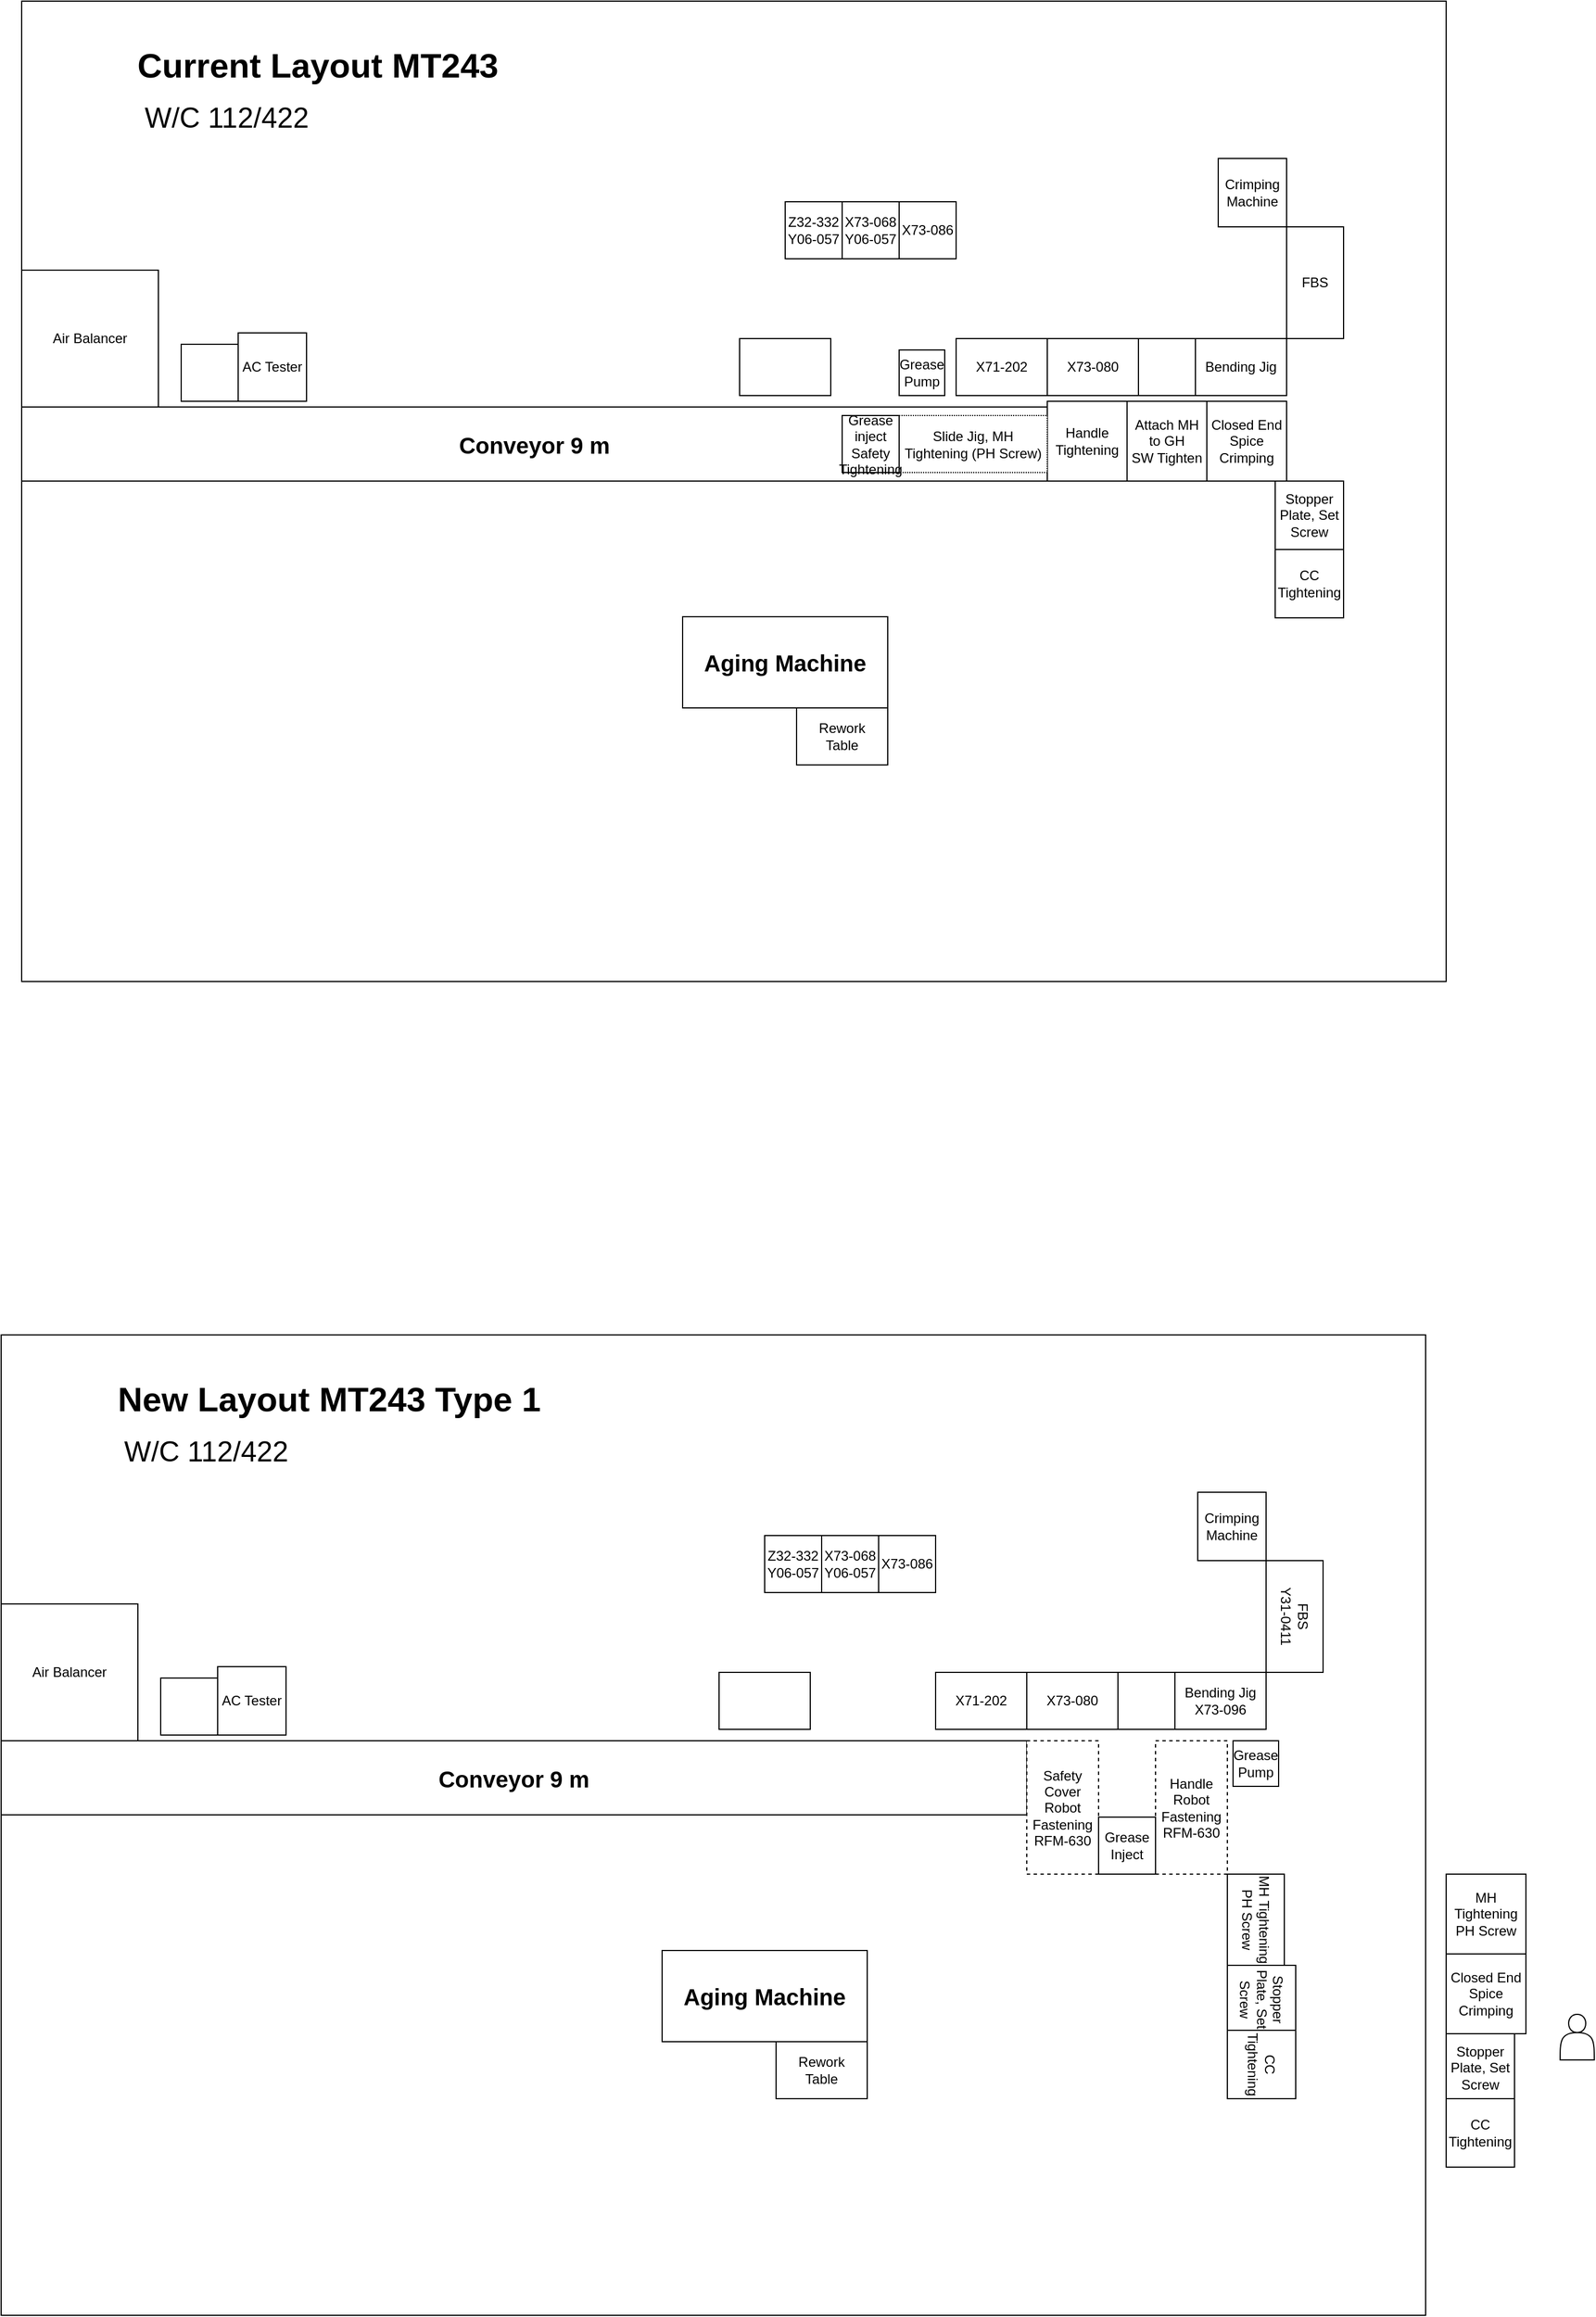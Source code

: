 <mxfile version="13.4.2" type="github" pages="2">
  <diagram id="wP9Wt2C_sTmRDWCd7HxM" name="Type1">
    <mxGraphModel grid="1" shadow="0" math="0" pageHeight="1169" pageWidth="1654" pageScale="1" page="1" fold="1" arrows="1" connect="1" tooltips="1" guides="1" gridSize="10" dy="400" dx="923">
      <root>
        <mxCell id="0" />
        <mxCell id="1" parent="0" />
        <mxCell id="Z4mGhJQoA359sYGt_ZBV-1" value="" parent="1" style="rounded=0;whiteSpace=wrap;html=1;" vertex="1">
          <mxGeometry as="geometry" y="154" x="220" width="1250" height="860" />
        </mxCell>
        <mxCell id="Z4mGhJQoA359sYGt_ZBV-2" value="&lt;b style=&quot;font-size: 20px&quot;&gt;&lt;font style=&quot;font-size: 20px&quot;&gt;Conveyor 9 m&lt;/font&gt;&lt;/b&gt;" parent="1" style="rounded=0;whiteSpace=wrap;html=1;" vertex="1">
          <mxGeometry as="geometry" y="510" x="220" width="900" height="65" />
        </mxCell>
        <mxCell id="Z4mGhJQoA359sYGt_ZBV-12" value="Handle Tightening" parent="1" style="rounded=0;whiteSpace=wrap;html=1;" vertex="1">
          <mxGeometry as="geometry" y="505" x="1120" width="70" height="70" />
        </mxCell>
        <mxCell id="Z4mGhJQoA359sYGt_ZBV-13" value="Attach MH to GH&lt;br&gt;SW Tighten" parent="1" style="rounded=0;whiteSpace=wrap;html=1;" vertex="1">
          <mxGeometry as="geometry" y="505" x="1190" width="70" height="70" />
        </mxCell>
        <mxCell id="Z4mGhJQoA359sYGt_ZBV-14" value="Closed End Spice Crimping" parent="1" style="rounded=0;whiteSpace=wrap;html=1;" vertex="1">
          <mxGeometry as="geometry" y="505" x="1260" width="70" height="70" />
        </mxCell>
        <mxCell id="Z4mGhJQoA359sYGt_ZBV-18" value="Stopper Plate, Set Screw" parent="1" style="rounded=0;whiteSpace=wrap;html=1;" vertex="1">
          <mxGeometry as="geometry" y="575" x="1320" width="60" height="60" />
        </mxCell>
        <mxCell id="Z4mGhJQoA359sYGt_ZBV-19" value="CC Tightening" parent="1" style="rounded=0;whiteSpace=wrap;html=1;" vertex="1">
          <mxGeometry as="geometry" y="635" x="1320" width="60" height="60" />
        </mxCell>
        <mxCell id="Z4mGhJQoA359sYGt_ZBV-20" value="&lt;b style=&quot;font-size: 30px&quot;&gt;&lt;font style=&quot;font-size: 30px&quot;&gt;Current Layout MT243&lt;/font&gt;&lt;/b&gt;" parent="1" style="text;html=1;strokeColor=none;fillColor=none;align=center;verticalAlign=middle;whiteSpace=wrap;rounded=0;" vertex="1">
          <mxGeometry as="geometry" y="180" x="250" width="460" height="60" />
        </mxCell>
        <mxCell id="Z4mGhJQoA359sYGt_ZBV-21" value="&lt;font style=&quot;font-size: 20px&quot;&gt;&lt;b&gt;Aging Machine&lt;/b&gt;&lt;/font&gt;" parent="1" style="rounded=0;whiteSpace=wrap;html=1;" vertex="1">
          <mxGeometry as="geometry" y="694" x="800" width="180" height="80" />
        </mxCell>
        <mxCell id="Z4mGhJQoA359sYGt_ZBV-22" value="&lt;font style=&quot;font-size: 25px&quot;&gt;W/C 112/422&lt;/font&gt;" parent="1" style="text;html=1;strokeColor=none;fillColor=none;align=center;verticalAlign=middle;whiteSpace=wrap;rounded=0;" vertex="1">
          <mxGeometry as="geometry" y="240" x="260" width="280" height="30" />
        </mxCell>
        <mxCell id="Z4mGhJQoA359sYGt_ZBV-26" value="X73-080" parent="1" style="rounded=0;whiteSpace=wrap;html=1;" vertex="1">
          <mxGeometry as="geometry" y="450" x="1120" width="80" height="50" />
        </mxCell>
        <mxCell id="Z4mGhJQoA359sYGt_ZBV-27" value="" parent="1" style="rounded=0;whiteSpace=wrap;html=1;" vertex="1">
          <mxGeometry as="geometry" y="450" x="1200" width="50" height="50" />
        </mxCell>
        <mxCell id="Z4mGhJQoA359sYGt_ZBV-28" value="Bending Jig" parent="1" style="rounded=0;whiteSpace=wrap;html=1;" vertex="1">
          <mxGeometry as="geometry" y="450" x="1250" width="80" height="50" />
        </mxCell>
        <mxCell id="Z4mGhJQoA359sYGt_ZBV-31" value="FBS" parent="1" style="rounded=0;whiteSpace=wrap;html=1;" vertex="1">
          <mxGeometry as="geometry" y="352" x="1330" width="50" height="98" />
        </mxCell>
        <mxCell id="Z4mGhJQoA359sYGt_ZBV-32" value="Crimping&lt;br&gt;Machine" parent="1" style="rounded=0;whiteSpace=wrap;html=1;" vertex="1">
          <mxGeometry as="geometry" y="292" x="1270" width="60" height="60" />
        </mxCell>
        <mxCell id="Z4mGhJQoA359sYGt_ZBV-33" value="X71-202" parent="1" style="rounded=0;whiteSpace=wrap;html=1;" vertex="1">
          <mxGeometry as="geometry" y="450" x="1040" width="80" height="50" />
        </mxCell>
        <mxCell id="Z4mGhJQoA359sYGt_ZBV-34" value="Grease Pump" parent="1" style="rounded=0;whiteSpace=wrap;html=1;" vertex="1">
          <mxGeometry as="geometry" y="460" x="990" width="40" height="40" />
        </mxCell>
        <mxCell id="Z4mGhJQoA359sYGt_ZBV-35" value="Rework&lt;br&gt;Table" parent="1" style="rounded=0;whiteSpace=wrap;html=1;" vertex="1">
          <mxGeometry as="geometry" y="774" x="900" width="80" height="50" />
        </mxCell>
        <mxCell id="Z4mGhJQoA359sYGt_ZBV-36" value="Air Balancer" parent="1" style="rounded=0;whiteSpace=wrap;html=1;" vertex="1">
          <mxGeometry as="geometry" y="390" x="220" width="120" height="120" />
        </mxCell>
        <mxCell id="Z4mGhJQoA359sYGt_ZBV-37" value="" parent="1" style="rounded=0;whiteSpace=wrap;html=1;" vertex="1">
          <mxGeometry as="geometry" y="455" x="360" width="50" height="50" />
        </mxCell>
        <mxCell id="Z4mGhJQoA359sYGt_ZBV-38" value="AC Tester" parent="1" style="rounded=0;whiteSpace=wrap;html=1;" vertex="1">
          <mxGeometry as="geometry" y="445" x="410" width="60" height="60" />
        </mxCell>
        <mxCell id="Z4mGhJQoA359sYGt_ZBV-39" value="X73-086" parent="1" style="rounded=0;whiteSpace=wrap;html=1;" vertex="1">
          <mxGeometry as="geometry" y="330" x="990" width="50" height="50" />
        </mxCell>
        <mxCell id="Z4mGhJQoA359sYGt_ZBV-40" value="X73-068&lt;br&gt;Y06-057" parent="1" style="rounded=0;whiteSpace=wrap;html=1;" vertex="1">
          <mxGeometry as="geometry" y="330" x="940" width="50" height="50" />
        </mxCell>
        <mxCell id="Z4mGhJQoA359sYGt_ZBV-41" value="Z32-332&lt;br&gt;Y06-057" parent="1" style="rounded=0;whiteSpace=wrap;html=1;" vertex="1">
          <mxGeometry as="geometry" y="330" x="890" width="50" height="50" />
        </mxCell>
        <mxCell id="Z4mGhJQoA359sYGt_ZBV-42" value="" parent="1" style="rounded=0;whiteSpace=wrap;html=1;" vertex="1">
          <mxGeometry as="geometry" y="450" x="850" width="80" height="50" />
        </mxCell>
        <mxCell id="Z4mGhJQoA359sYGt_ZBV-43" value="" parent="1" style="rounded=0;whiteSpace=wrap;html=1;" vertex="1">
          <mxGeometry as="geometry" y="1324" x="202" width="1250" height="860" />
        </mxCell>
        <mxCell id="Z4mGhJQoA359sYGt_ZBV-44" value="&lt;b style=&quot;font-size: 20px&quot;&gt;&lt;font style=&quot;font-size: 20px&quot;&gt;Conveyor 9 m&lt;/font&gt;&lt;/b&gt;" parent="1" style="rounded=0;whiteSpace=wrap;html=1;" vertex="1">
          <mxGeometry as="geometry" y="1680" x="202" width="900" height="65" />
        </mxCell>
        <mxCell id="Z4mGhJQoA359sYGt_ZBV-46" value="MH Tightening PH Screw" parent="1" style="rounded=0;whiteSpace=wrap;html=1;" vertex="1">
          <mxGeometry as="geometry" y="1797" x="1470" width="70" height="70" />
        </mxCell>
        <mxCell id="Z4mGhJQoA359sYGt_ZBV-47" value="Closed End Spice Crimping" parent="1" style="rounded=0;whiteSpace=wrap;html=1;" vertex="1">
          <mxGeometry as="geometry" y="1867" x="1470" width="70" height="70" />
        </mxCell>
        <mxCell id="Z4mGhJQoA359sYGt_ZBV-48" value="Stopper Plate, Set Screw" parent="1" style="rounded=0;whiteSpace=wrap;html=1;" vertex="1">
          <mxGeometry as="geometry" y="1937" x="1470" width="60" height="60" />
        </mxCell>
        <mxCell id="Z4mGhJQoA359sYGt_ZBV-49" value="CC Tightening" parent="1" style="rounded=0;whiteSpace=wrap;html=1;" vertex="1">
          <mxGeometry as="geometry" y="1994" x="1470" width="60" height="60" />
        </mxCell>
        <mxCell id="Z4mGhJQoA359sYGt_ZBV-50" value="&lt;b style=&quot;font-size: 30px&quot;&gt;&lt;font style=&quot;font-size: 30px&quot;&gt;New Layout MT243 Type 1&lt;/font&gt;&lt;/b&gt;" parent="1" style="text;html=1;strokeColor=none;fillColor=none;align=center;verticalAlign=middle;whiteSpace=wrap;rounded=0;" vertex="1">
          <mxGeometry as="geometry" y="1350" x="260" width="460" height="60" />
        </mxCell>
        <mxCell id="Z4mGhJQoA359sYGt_ZBV-51" value="&lt;font style=&quot;font-size: 20px&quot;&gt;&lt;b&gt;Aging Machine&lt;/b&gt;&lt;/font&gt;" parent="1" style="rounded=0;whiteSpace=wrap;html=1;" vertex="1">
          <mxGeometry as="geometry" y="1864" x="782" width="180" height="80" />
        </mxCell>
        <mxCell id="Z4mGhJQoA359sYGt_ZBV-52" value="&lt;font style=&quot;font-size: 25px&quot;&gt;W/C 112/422&lt;/font&gt;" parent="1" style="text;html=1;strokeColor=none;fillColor=none;align=center;verticalAlign=middle;whiteSpace=wrap;rounded=0;" vertex="1">
          <mxGeometry as="geometry" y="1410" x="242" width="280" height="30" />
        </mxCell>
        <mxCell id="Z4mGhJQoA359sYGt_ZBV-53" value="X73-080" parent="1" style="rounded=0;whiteSpace=wrap;html=1;" vertex="1">
          <mxGeometry as="geometry" y="1620" x="1102" width="80" height="50" />
        </mxCell>
        <mxCell id="Z4mGhJQoA359sYGt_ZBV-54" value="" parent="1" style="rounded=0;whiteSpace=wrap;html=1;" vertex="1">
          <mxGeometry as="geometry" y="1620" x="1182" width="50" height="50" />
        </mxCell>
        <mxCell id="Z4mGhJQoA359sYGt_ZBV-55" value="Bending Jig&lt;br&gt;X73-096" parent="1" style="rounded=0;whiteSpace=wrap;html=1;" vertex="1">
          <mxGeometry as="geometry" y="1620" x="1232" width="80" height="50" />
        </mxCell>
        <mxCell id="Z4mGhJQoA359sYGt_ZBV-56" value="FBS&lt;br&gt;Y31-0411" parent="1" style="rounded=0;whiteSpace=wrap;html=1;horizontal=0;direction=west;rotation=-180;" vertex="1">
          <mxGeometry as="geometry" y="1522" x="1312" width="50" height="98" />
        </mxCell>
        <mxCell id="Z4mGhJQoA359sYGt_ZBV-57" value="Crimping&lt;br&gt;Machine" parent="1" style="rounded=0;whiteSpace=wrap;html=1;" vertex="1">
          <mxGeometry as="geometry" y="1462" x="1252" width="60" height="60" />
        </mxCell>
        <mxCell id="Z4mGhJQoA359sYGt_ZBV-58" value="X71-202" parent="1" style="rounded=0;whiteSpace=wrap;html=1;" vertex="1">
          <mxGeometry as="geometry" y="1620" x="1022" width="80" height="50" />
        </mxCell>
        <mxCell id="Z4mGhJQoA359sYGt_ZBV-59" value="Grease Pump" parent="1" style="rounded=0;whiteSpace=wrap;html=1;" vertex="1">
          <mxGeometry as="geometry" y="1680" x="1283" width="40" height="40" />
        </mxCell>
        <mxCell id="Z4mGhJQoA359sYGt_ZBV-60" value="Rework&lt;br&gt;Table" parent="1" style="rounded=0;whiteSpace=wrap;html=1;" vertex="1">
          <mxGeometry as="geometry" y="1944" x="882" width="80" height="50" />
        </mxCell>
        <mxCell id="Z4mGhJQoA359sYGt_ZBV-61" value="Air Balancer" parent="1" style="rounded=0;whiteSpace=wrap;html=1;" vertex="1">
          <mxGeometry as="geometry" y="1560" x="202" width="120" height="120" />
        </mxCell>
        <mxCell id="Z4mGhJQoA359sYGt_ZBV-62" value="" parent="1" style="rounded=0;whiteSpace=wrap;html=1;" vertex="1">
          <mxGeometry as="geometry" y="1625" x="342" width="50" height="50" />
        </mxCell>
        <mxCell id="Z4mGhJQoA359sYGt_ZBV-63" value="AC Tester" parent="1" style="rounded=0;whiteSpace=wrap;html=1;" vertex="1">
          <mxGeometry as="geometry" y="1615" x="392" width="60" height="60" />
        </mxCell>
        <mxCell id="Z4mGhJQoA359sYGt_ZBV-64" value="X73-086" parent="1" style="rounded=0;whiteSpace=wrap;html=1;" vertex="1">
          <mxGeometry as="geometry" y="1500" x="972" width="50" height="50" />
        </mxCell>
        <mxCell id="Z4mGhJQoA359sYGt_ZBV-65" value="X73-068&lt;br&gt;Y06-057" parent="1" style="rounded=0;whiteSpace=wrap;html=1;" vertex="1">
          <mxGeometry as="geometry" y="1500" x="922" width="50" height="50" />
        </mxCell>
        <mxCell id="Z4mGhJQoA359sYGt_ZBV-66" value="Z32-332&lt;br&gt;Y06-057" parent="1" style="rounded=0;whiteSpace=wrap;html=1;" vertex="1">
          <mxGeometry as="geometry" y="1500" x="872" width="50" height="50" />
        </mxCell>
        <mxCell id="Z4mGhJQoA359sYGt_ZBV-67" value="" parent="1" style="rounded=0;whiteSpace=wrap;html=1;" vertex="1">
          <mxGeometry as="geometry" y="1620" x="832" width="80" height="50" />
        </mxCell>
        <mxCell id="Z4mGhJQoA359sYGt_ZBV-68" value="Slide Jig, MH Tightening (PH Screw)" parent="1" style="rounded=0;whiteSpace=wrap;html=1;dashed=1;dashPattern=1 1;" vertex="1">
          <mxGeometry as="geometry" y="517.5" x="990" width="130" height="50" />
        </mxCell>
        <mxCell id="Z4mGhJQoA359sYGt_ZBV-69" value="Grease inject&lt;br&gt;Safety Tightening" parent="1" style="rounded=0;whiteSpace=wrap;html=1;" vertex="1">
          <mxGeometry as="geometry" y="517.5" x="940" width="50" height="50" />
        </mxCell>
        <mxCell id="Z4mGhJQoA359sYGt_ZBV-70" value="Safety Cover Robot Fastening&lt;br&gt;RFM-630" parent="1" style="rounded=0;whiteSpace=wrap;html=1;dashed=1;" vertex="1">
          <mxGeometry as="geometry" y="1680" x="1102" width="63" height="117" />
        </mxCell>
        <mxCell id="Z4mGhJQoA359sYGt_ZBV-71" value="Handle Robot Fastening&lt;br&gt;RFM-630" parent="1" style="rounded=0;whiteSpace=wrap;html=1;dashed=1;" vertex="1">
          <mxGeometry as="geometry" y="1680" x="1215" width="63" height="117" />
        </mxCell>
        <mxCell id="Z4mGhJQoA359sYGt_ZBV-73" value="Grease Inject" parent="1" style="rounded=0;whiteSpace=wrap;html=1;" vertex="1">
          <mxGeometry as="geometry" y="1747" x="1165" width="50" height="50" />
        </mxCell>
        <mxCell id="Z4mGhJQoA359sYGt_ZBV-74" value="MH Tightening PH Screw" parent="1" style="rounded=0;whiteSpace=wrap;html=1;horizontal=0;rotation=-180;" vertex="1">
          <mxGeometry as="geometry" y="1797" x="1278" width="50" height="80" />
        </mxCell>
        <mxCell id="Z4mGhJQoA359sYGt_ZBV-75" value="Stopper Plate, Set Screw" parent="1" style="rounded=0;whiteSpace=wrap;html=1;horizontal=0;rotation=-180;" vertex="1">
          <mxGeometry as="geometry" y="1877" x="1278" width="60" height="60" />
        </mxCell>
        <mxCell id="Z4mGhJQoA359sYGt_ZBV-76" value="CC Tightening" parent="1" style="rounded=0;whiteSpace=wrap;html=1;rotation=90;" vertex="1">
          <mxGeometry as="geometry" y="1934" x="1278" width="60" height="60" />
        </mxCell>
        <mxCell id="TIjWBcZxxkn8RTLqRkM--8" value="&lt;p&gt;&lt;/p&gt;" parent="1" style="shape=actor;whiteSpace=wrap;html=1;labelBackgroundColor=#ffffff;" vertex="1">
          <mxGeometry as="geometry" y="1920" x="1570" width="30" height="40" />
        </mxCell>
      </root>
    </mxGraphModel>
  </diagram>
  <diagram id="izgfxLH8xO1u5AOSjWYO" name="Type2">
    <mxGraphModel grid="1" shadow="0" math="0" pageHeight="1169" pageWidth="1654" pageScale="1" page="1" fold="1" arrows="1" connect="1" tooltips="1" guides="1" gridSize="10" dy="960" dx="1736">
      <root>
        <mxCell id="rjMm0WBHa0wTtVOh-sou-0" />
        <mxCell id="rjMm0WBHa0wTtVOh-sou-1" parent="rjMm0WBHa0wTtVOh-sou-0" />
        <mxCell id="rjMm0WBHa0wTtVOh-sou-2" value="" parent="rjMm0WBHa0wTtVOh-sou-1" style="rounded=0;whiteSpace=wrap;html=1;" vertex="1">
          <mxGeometry as="geometry" y="154" x="220" width="1250" height="860" />
        </mxCell>
        <mxCell id="rjMm0WBHa0wTtVOh-sou-3" value="&lt;b style=&quot;font-size: 20px&quot;&gt;&lt;font style=&quot;font-size: 20px&quot;&gt;Conveyor 9 m&lt;/font&gt;&lt;/b&gt;" parent="rjMm0WBHa0wTtVOh-sou-1" style="rounded=0;whiteSpace=wrap;html=1;" vertex="1">
          <mxGeometry as="geometry" y="510" x="220" width="900" height="65" />
        </mxCell>
        <mxCell id="rjMm0WBHa0wTtVOh-sou-4" value="Handle Tightening" parent="rjMm0WBHa0wTtVOh-sou-1" style="rounded=0;whiteSpace=wrap;html=1;" vertex="1">
          <mxGeometry as="geometry" y="505" x="1120" width="70" height="70" />
        </mxCell>
        <mxCell id="rjMm0WBHa0wTtVOh-sou-5" value="Attach MH to GH&lt;br&gt;SW Tighten" parent="rjMm0WBHa0wTtVOh-sou-1" style="rounded=0;whiteSpace=wrap;html=1;" vertex="1">
          <mxGeometry as="geometry" y="505" x="1190" width="70" height="70" />
        </mxCell>
        <mxCell id="rjMm0WBHa0wTtVOh-sou-6" value="Closed End Spice Crimping" parent="rjMm0WBHa0wTtVOh-sou-1" style="rounded=0;whiteSpace=wrap;html=1;" vertex="1">
          <mxGeometry as="geometry" y="505" x="1260" width="70" height="70" />
        </mxCell>
        <mxCell id="rjMm0WBHa0wTtVOh-sou-7" value="Stopper Plate, Set Screw" parent="rjMm0WBHa0wTtVOh-sou-1" style="rounded=0;whiteSpace=wrap;html=1;" vertex="1">
          <mxGeometry as="geometry" y="575" x="1320" width="60" height="60" />
        </mxCell>
        <mxCell id="rjMm0WBHa0wTtVOh-sou-8" value="CC Tightening" parent="rjMm0WBHa0wTtVOh-sou-1" style="rounded=0;whiteSpace=wrap;html=1;" vertex="1">
          <mxGeometry as="geometry" y="635" x="1320" width="60" height="60" />
        </mxCell>
        <mxCell id="rjMm0WBHa0wTtVOh-sou-9" value="&lt;b style=&quot;font-size: 30px&quot;&gt;&lt;font style=&quot;font-size: 30px&quot;&gt;Current Layout MT243&lt;/font&gt;&lt;/b&gt;" parent="rjMm0WBHa0wTtVOh-sou-1" style="text;html=1;strokeColor=none;fillColor=none;align=center;verticalAlign=middle;whiteSpace=wrap;rounded=0;" vertex="1">
          <mxGeometry as="geometry" y="180" x="250" width="460" height="60" />
        </mxCell>
        <mxCell id="rjMm0WBHa0wTtVOh-sou-10" value="&lt;font style=&quot;font-size: 20px&quot;&gt;&lt;b&gt;Aging Machine&lt;/b&gt;&lt;/font&gt;" parent="rjMm0WBHa0wTtVOh-sou-1" style="rounded=0;whiteSpace=wrap;html=1;" vertex="1">
          <mxGeometry as="geometry" y="694" x="800" width="180" height="80" />
        </mxCell>
        <mxCell id="rjMm0WBHa0wTtVOh-sou-11" value="&lt;font style=&quot;font-size: 25px&quot;&gt;W/C 112/422&lt;/font&gt;" parent="rjMm0WBHa0wTtVOh-sou-1" style="text;html=1;strokeColor=none;fillColor=none;align=center;verticalAlign=middle;whiteSpace=wrap;rounded=0;" vertex="1">
          <mxGeometry as="geometry" y="240" x="260" width="280" height="30" />
        </mxCell>
        <mxCell id="rjMm0WBHa0wTtVOh-sou-12" value="X73-080" parent="rjMm0WBHa0wTtVOh-sou-1" style="rounded=0;whiteSpace=wrap;html=1;" vertex="1">
          <mxGeometry as="geometry" y="450" x="1120" width="80" height="50" />
        </mxCell>
        <mxCell id="rjMm0WBHa0wTtVOh-sou-13" value="" parent="rjMm0WBHa0wTtVOh-sou-1" style="rounded=0;whiteSpace=wrap;html=1;" vertex="1">
          <mxGeometry as="geometry" y="450" x="1200" width="50" height="50" />
        </mxCell>
        <mxCell id="rjMm0WBHa0wTtVOh-sou-14" value="Bending Jig" parent="rjMm0WBHa0wTtVOh-sou-1" style="rounded=0;whiteSpace=wrap;html=1;" vertex="1">
          <mxGeometry as="geometry" y="450" x="1250" width="80" height="50" />
        </mxCell>
        <mxCell id="rjMm0WBHa0wTtVOh-sou-15" value="FBS" parent="rjMm0WBHa0wTtVOh-sou-1" style="rounded=0;whiteSpace=wrap;html=1;" vertex="1">
          <mxGeometry as="geometry" y="352" x="1330" width="50" height="98" />
        </mxCell>
        <mxCell id="rjMm0WBHa0wTtVOh-sou-16" value="Crimping&lt;br&gt;Machine" parent="rjMm0WBHa0wTtVOh-sou-1" style="rounded=0;whiteSpace=wrap;html=1;" vertex="1">
          <mxGeometry as="geometry" y="292" x="1270" width="60" height="60" />
        </mxCell>
        <mxCell id="rjMm0WBHa0wTtVOh-sou-17" value="X71-202" parent="rjMm0WBHa0wTtVOh-sou-1" style="rounded=0;whiteSpace=wrap;html=1;" vertex="1">
          <mxGeometry as="geometry" y="450" x="1040" width="80" height="50" />
        </mxCell>
        <mxCell id="rjMm0WBHa0wTtVOh-sou-18" value="Grease Pump" parent="rjMm0WBHa0wTtVOh-sou-1" style="rounded=0;whiteSpace=wrap;html=1;" vertex="1">
          <mxGeometry as="geometry" y="460" x="990" width="40" height="40" />
        </mxCell>
        <mxCell id="rjMm0WBHa0wTtVOh-sou-19" value="Rework&lt;br&gt;Table" parent="rjMm0WBHa0wTtVOh-sou-1" style="rounded=0;whiteSpace=wrap;html=1;" vertex="1">
          <mxGeometry as="geometry" y="774" x="900" width="80" height="50" />
        </mxCell>
        <mxCell id="rjMm0WBHa0wTtVOh-sou-20" value="Air Balancer" parent="rjMm0WBHa0wTtVOh-sou-1" style="rounded=0;whiteSpace=wrap;html=1;" vertex="1">
          <mxGeometry as="geometry" y="390" x="220" width="120" height="120" />
        </mxCell>
        <mxCell id="rjMm0WBHa0wTtVOh-sou-21" value="" parent="rjMm0WBHa0wTtVOh-sou-1" style="rounded=0;whiteSpace=wrap;html=1;" vertex="1">
          <mxGeometry as="geometry" y="455" x="360" width="50" height="50" />
        </mxCell>
        <mxCell id="rjMm0WBHa0wTtVOh-sou-22" value="AC Tester" parent="rjMm0WBHa0wTtVOh-sou-1" style="rounded=0;whiteSpace=wrap;html=1;" vertex="1">
          <mxGeometry as="geometry" y="445" x="410" width="60" height="60" />
        </mxCell>
        <mxCell id="rjMm0WBHa0wTtVOh-sou-23" value="X73-086" parent="rjMm0WBHa0wTtVOh-sou-1" style="rounded=0;whiteSpace=wrap;html=1;" vertex="1">
          <mxGeometry as="geometry" y="330" x="990" width="50" height="50" />
        </mxCell>
        <mxCell id="rjMm0WBHa0wTtVOh-sou-24" value="X73-068&lt;br&gt;Y06-057" parent="rjMm0WBHa0wTtVOh-sou-1" style="rounded=0;whiteSpace=wrap;html=1;" vertex="1">
          <mxGeometry as="geometry" y="330" x="940" width="50" height="50" />
        </mxCell>
        <mxCell id="rjMm0WBHa0wTtVOh-sou-25" value="Z32-332&lt;br&gt;Y06-057" parent="rjMm0WBHa0wTtVOh-sou-1" style="rounded=0;whiteSpace=wrap;html=1;" vertex="1">
          <mxGeometry as="geometry" y="330" x="890" width="50" height="50" />
        </mxCell>
        <mxCell id="rjMm0WBHa0wTtVOh-sou-26" value="" parent="rjMm0WBHa0wTtVOh-sou-1" style="rounded=0;whiteSpace=wrap;html=1;" vertex="1">
          <mxGeometry as="geometry" y="450" x="850" width="80" height="50" />
        </mxCell>
        <mxCell id="rjMm0WBHa0wTtVOh-sou-27" value="" parent="rjMm0WBHa0wTtVOh-sou-1" style="rounded=0;whiteSpace=wrap;html=1;" vertex="1">
          <mxGeometry as="geometry" y="1324" x="202" width="1250" height="860" />
        </mxCell>
        <mxCell id="rjMm0WBHa0wTtVOh-sou-28" value="&lt;b style=&quot;font-size: 20px&quot;&gt;&lt;font style=&quot;font-size: 20px&quot;&gt;Conveyor 9 m&lt;/font&gt;&lt;/b&gt;" parent="rjMm0WBHa0wTtVOh-sou-1" style="rounded=0;whiteSpace=wrap;html=1;" vertex="1">
          <mxGeometry as="geometry" y="1680" x="202" width="900" height="65" />
        </mxCell>
        <mxCell id="rjMm0WBHa0wTtVOh-sou-29" value="MH Tightening PH Screw" parent="rjMm0WBHa0wTtVOh-sou-1" style="rounded=0;whiteSpace=wrap;html=1;" vertex="1">
          <mxGeometry as="geometry" y="1797" x="1470" width="70" height="70" />
        </mxCell>
        <mxCell id="rjMm0WBHa0wTtVOh-sou-30" value="Closed End Spice Crimping" parent="rjMm0WBHa0wTtVOh-sou-1" style="rounded=0;whiteSpace=wrap;html=1;" vertex="1">
          <mxGeometry as="geometry" y="1867" x="1470" width="70" height="70" />
        </mxCell>
        <mxCell id="rjMm0WBHa0wTtVOh-sou-31" value="Stopper Plate, Set Screw" parent="rjMm0WBHa0wTtVOh-sou-1" style="rounded=0;whiteSpace=wrap;html=1;" vertex="1">
          <mxGeometry as="geometry" y="1937" x="1470" width="60" height="60" />
        </mxCell>
        <mxCell id="rjMm0WBHa0wTtVOh-sou-32" value="CC Tightening" parent="rjMm0WBHa0wTtVOh-sou-1" style="rounded=0;whiteSpace=wrap;html=1;" vertex="1">
          <mxGeometry as="geometry" y="1994" x="1470" width="60" height="60" />
        </mxCell>
        <mxCell id="rjMm0WBHa0wTtVOh-sou-33" value="&lt;b style=&quot;font-size: 30px&quot;&gt;&lt;font style=&quot;font-size: 30px&quot;&gt;New Layout MT243 Type 2&lt;/font&gt;&lt;/b&gt;" parent="rjMm0WBHa0wTtVOh-sou-1" style="text;html=1;strokeColor=none;fillColor=none;align=center;verticalAlign=middle;whiteSpace=wrap;rounded=0;" vertex="1">
          <mxGeometry as="geometry" y="1350" x="260" width="460" height="60" />
        </mxCell>
        <mxCell id="rjMm0WBHa0wTtVOh-sou-34" value="&lt;font style=&quot;font-size: 20px&quot;&gt;&lt;b&gt;Aging Machine&lt;/b&gt;&lt;/font&gt;" parent="rjMm0WBHa0wTtVOh-sou-1" style="rounded=0;whiteSpace=wrap;html=1;" vertex="1">
          <mxGeometry as="geometry" y="1864" x="782" width="180" height="80" />
        </mxCell>
        <mxCell id="rjMm0WBHa0wTtVOh-sou-35" value="&lt;font style=&quot;font-size: 25px&quot;&gt;W/C 112/422&lt;/font&gt;" parent="rjMm0WBHa0wTtVOh-sou-1" style="text;html=1;strokeColor=none;fillColor=none;align=center;verticalAlign=middle;whiteSpace=wrap;rounded=0;" vertex="1">
          <mxGeometry as="geometry" y="1410" x="242" width="280" height="30" />
        </mxCell>
        <mxCell id="rjMm0WBHa0wTtVOh-sou-36" value="X73-080" parent="rjMm0WBHa0wTtVOh-sou-1" style="rounded=0;whiteSpace=wrap;html=1;" vertex="1">
          <mxGeometry as="geometry" y="1620" x="1102" width="80" height="50" />
        </mxCell>
        <mxCell id="rjMm0WBHa0wTtVOh-sou-37" value="" parent="rjMm0WBHa0wTtVOh-sou-1" style="rounded=0;whiteSpace=wrap;html=1;" vertex="1">
          <mxGeometry as="geometry" y="1620" x="1182" width="50" height="50" />
        </mxCell>
        <mxCell id="rjMm0WBHa0wTtVOh-sou-38" value="Bending Jig" parent="rjMm0WBHa0wTtVOh-sou-1" style="rounded=0;whiteSpace=wrap;html=1;" vertex="1">
          <mxGeometry as="geometry" y="1620" x="1232" width="80" height="50" />
        </mxCell>
        <mxCell id="rjMm0WBHa0wTtVOh-sou-39" value="FBS" parent="rjMm0WBHa0wTtVOh-sou-1" style="rounded=0;whiteSpace=wrap;html=1;" vertex="1">
          <mxGeometry as="geometry" y="1522" x="1312" width="50" height="98" />
        </mxCell>
        <mxCell id="rjMm0WBHa0wTtVOh-sou-40" value="Crimping&lt;br&gt;Machine" parent="rjMm0WBHa0wTtVOh-sou-1" style="rounded=0;whiteSpace=wrap;html=1;" vertex="1">
          <mxGeometry as="geometry" y="1462" x="1252" width="60" height="60" />
        </mxCell>
        <mxCell id="rjMm0WBHa0wTtVOh-sou-41" value="X71-202" parent="rjMm0WBHa0wTtVOh-sou-1" style="rounded=0;whiteSpace=wrap;html=1;" vertex="1">
          <mxGeometry as="geometry" y="1620" x="1022" width="80" height="50" />
        </mxCell>
        <mxCell id="rjMm0WBHa0wTtVOh-sou-42" value="Grease Pump" parent="rjMm0WBHa0wTtVOh-sou-1" style="rounded=0;whiteSpace=wrap;html=1;" vertex="1">
          <mxGeometry as="geometry" y="1680" x="1283" width="40" height="40" />
        </mxCell>
        <mxCell id="rjMm0WBHa0wTtVOh-sou-43" value="Rework&lt;br&gt;Table" parent="rjMm0WBHa0wTtVOh-sou-1" style="rounded=0;whiteSpace=wrap;html=1;" vertex="1">
          <mxGeometry as="geometry" y="1944" x="882" width="80" height="50" />
        </mxCell>
        <mxCell id="rjMm0WBHa0wTtVOh-sou-44" value="Air Balancer" parent="rjMm0WBHa0wTtVOh-sou-1" style="rounded=0;whiteSpace=wrap;html=1;" vertex="1">
          <mxGeometry as="geometry" y="1560" x="202" width="120" height="120" />
        </mxCell>
        <mxCell id="rjMm0WBHa0wTtVOh-sou-45" value="" parent="rjMm0WBHa0wTtVOh-sou-1" style="rounded=0;whiteSpace=wrap;html=1;" vertex="1">
          <mxGeometry as="geometry" y="1625" x="342" width="50" height="50" />
        </mxCell>
        <mxCell id="rjMm0WBHa0wTtVOh-sou-46" value="AC Tester" parent="rjMm0WBHa0wTtVOh-sou-1" style="rounded=0;whiteSpace=wrap;html=1;" vertex="1">
          <mxGeometry as="geometry" y="1615" x="392" width="60" height="60" />
        </mxCell>
        <mxCell id="rjMm0WBHa0wTtVOh-sou-47" value="X73-086" parent="rjMm0WBHa0wTtVOh-sou-1" style="rounded=0;whiteSpace=wrap;html=1;" vertex="1">
          <mxGeometry as="geometry" y="1500" x="972" width="50" height="50" />
        </mxCell>
        <mxCell id="rjMm0WBHa0wTtVOh-sou-48" value="X73-068&lt;br&gt;Y06-057" parent="rjMm0WBHa0wTtVOh-sou-1" style="rounded=0;whiteSpace=wrap;html=1;" vertex="1">
          <mxGeometry as="geometry" y="1500" x="922" width="50" height="50" />
        </mxCell>
        <mxCell id="rjMm0WBHa0wTtVOh-sou-49" value="Z32-332&lt;br&gt;Y06-057" parent="rjMm0WBHa0wTtVOh-sou-1" style="rounded=0;whiteSpace=wrap;html=1;" vertex="1">
          <mxGeometry as="geometry" y="1500" x="872" width="50" height="50" />
        </mxCell>
        <mxCell id="rjMm0WBHa0wTtVOh-sou-50" value="" parent="rjMm0WBHa0wTtVOh-sou-1" style="rounded=0;whiteSpace=wrap;html=1;" vertex="1">
          <mxGeometry as="geometry" y="1620" x="832" width="80" height="50" />
        </mxCell>
        <mxCell id="rjMm0WBHa0wTtVOh-sou-51" value="Slide Jig, MH Tightening (PH Screw)" parent="rjMm0WBHa0wTtVOh-sou-1" style="rounded=0;whiteSpace=wrap;html=1;dashed=1;dashPattern=1 1;" vertex="1">
          <mxGeometry as="geometry" y="517.5" x="990" width="130" height="50" />
        </mxCell>
        <mxCell id="rjMm0WBHa0wTtVOh-sou-52" value="Grease inject&lt;br&gt;Safety Tightening" parent="rjMm0WBHa0wTtVOh-sou-1" style="rounded=0;whiteSpace=wrap;html=1;" vertex="1">
          <mxGeometry as="geometry" y="517.5" x="940" width="50" height="50" />
        </mxCell>
        <mxCell id="rjMm0WBHa0wTtVOh-sou-53" value="Safety Cover Robot Fastening" parent="rjMm0WBHa0wTtVOh-sou-1" style="rounded=0;whiteSpace=wrap;html=1;" vertex="1">
          <mxGeometry as="geometry" y="1680" x="1102" width="63" height="117" />
        </mxCell>
        <mxCell id="rjMm0WBHa0wTtVOh-sou-54" value="Handle Robot Fastening" parent="rjMm0WBHa0wTtVOh-sou-1" style="rounded=0;whiteSpace=wrap;html=1;" vertex="1">
          <mxGeometry as="geometry" y="1680" x="1215" width="63" height="117" />
        </mxCell>
        <mxCell id="rjMm0WBHa0wTtVOh-sou-55" value="Grease Inject" parent="rjMm0WBHa0wTtVOh-sou-1" style="rounded=0;whiteSpace=wrap;html=1;" vertex="1">
          <mxGeometry as="geometry" y="1747" x="1165" width="50" height="50" />
        </mxCell>
        <mxCell id="rjMm0WBHa0wTtVOh-sou-56" value="MH Tightening PH Screw" parent="rjMm0WBHa0wTtVOh-sou-1" style="rounded=0;whiteSpace=wrap;html=1;" vertex="1">
          <mxGeometry as="geometry" y="1797" x="1278" width="50" height="80" />
        </mxCell>
        <mxCell id="rjMm0WBHa0wTtVOh-sou-57" value="Stopper Plate, Set Screw" parent="rjMm0WBHa0wTtVOh-sou-1" style="rounded=0;whiteSpace=wrap;html=1;" vertex="1">
          <mxGeometry as="geometry" y="1877" x="1278" width="60" height="60" />
        </mxCell>
        <mxCell id="rjMm0WBHa0wTtVOh-sou-58" value="CC Tightening" parent="rjMm0WBHa0wTtVOh-sou-1" style="rounded=0;whiteSpace=wrap;html=1;" vertex="1">
          <mxGeometry as="geometry" y="1934" x="1278" width="60" height="60" />
        </mxCell>
      </root>
    </mxGraphModel>
  </diagram>
</mxfile>

